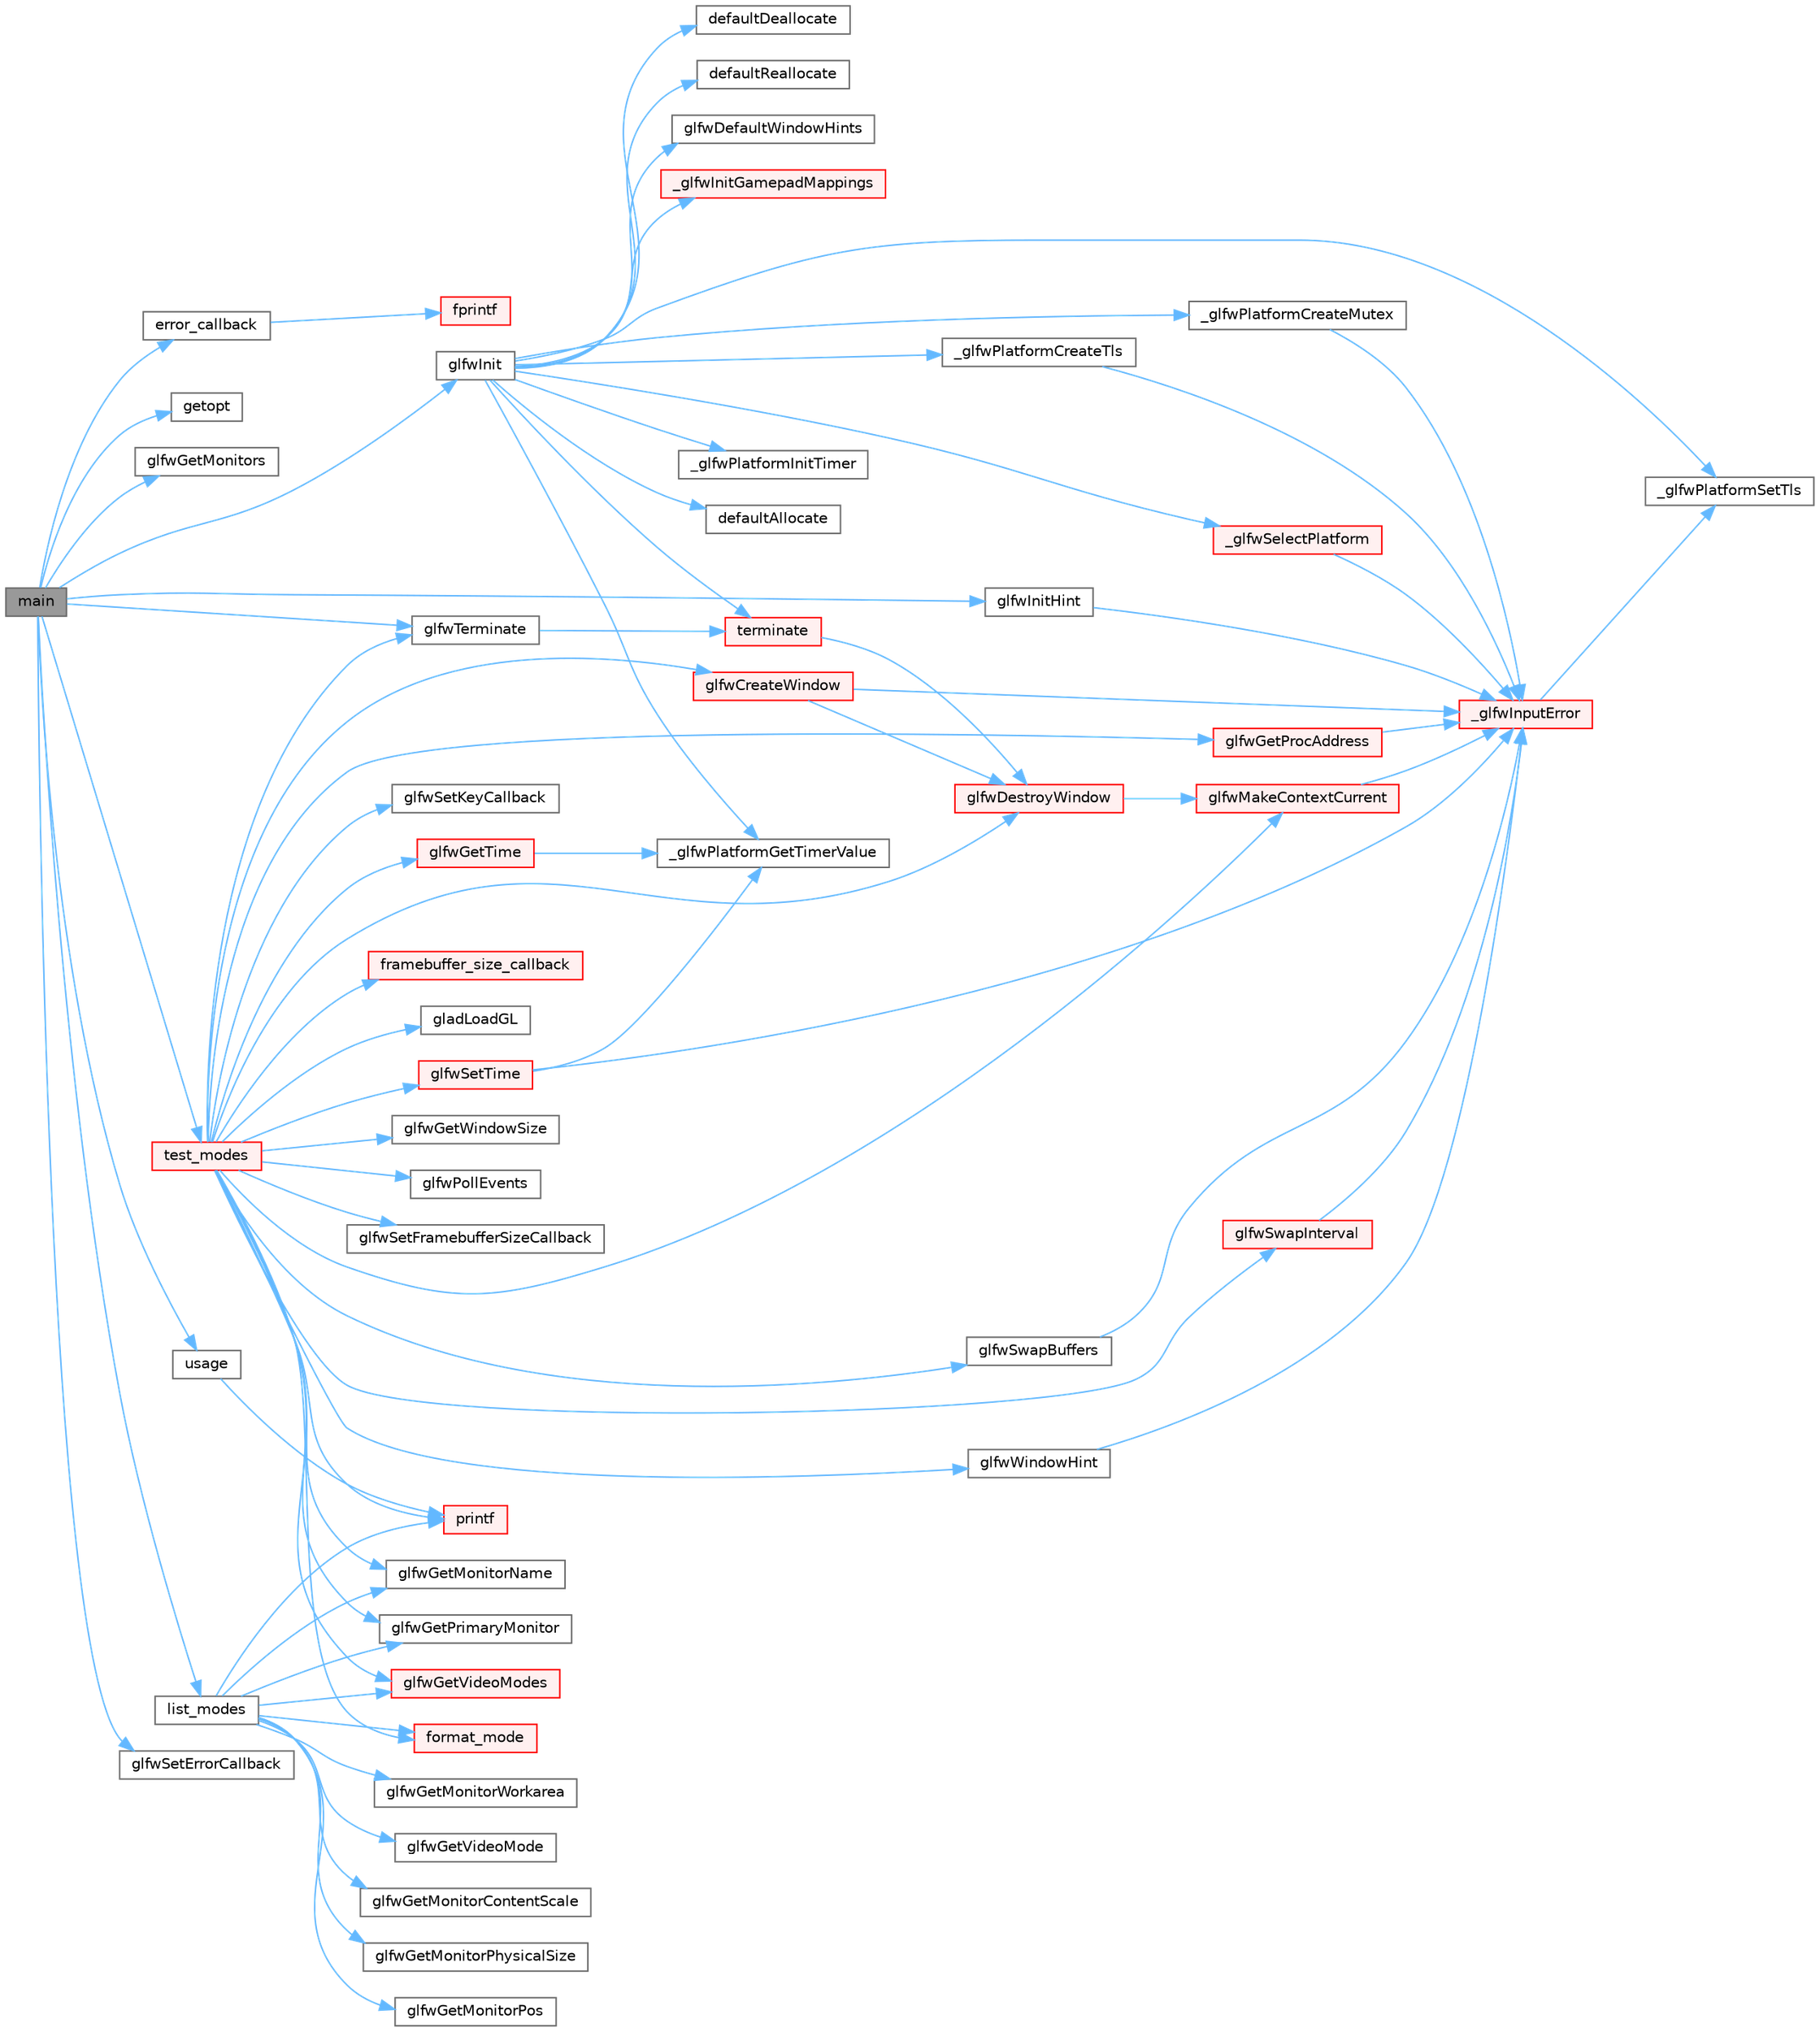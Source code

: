 digraph "main"
{
 // LATEX_PDF_SIZE
  bgcolor="transparent";
  edge [fontname=Helvetica,fontsize=10,labelfontname=Helvetica,labelfontsize=10];
  node [fontname=Helvetica,fontsize=10,shape=box,height=0.2,width=0.4];
  rankdir="LR";
  Node1 [id="Node000001",label="main",height=0.2,width=0.4,color="gray40", fillcolor="grey60", style="filled", fontcolor="black",tooltip=" "];
  Node1 -> Node2 [id="edge1_Node000001_Node000002",color="steelblue1",style="solid",tooltip=" "];
  Node2 [id="Node000002",label="error_callback",height=0.2,width=0.4,color="grey40", fillcolor="white", style="filled",URL="$heightmap_8c.html#a6e6d1771a9242858811be0a3569838fa",tooltip=" "];
  Node2 -> Node3 [id="edge2_Node000002_Node000003",color="steelblue1",style="solid",tooltip=" "];
  Node3 [id="Node000003",label="fprintf",height=0.2,width=0.4,color="red", fillcolor="#FFF0F0", style="filled",URL="$printf_8h.html#a9f315126362cae9675de1642105e631e",tooltip=" "];
  Node1 -> Node36 [id="edge3_Node000001_Node000036",color="steelblue1",style="solid",tooltip=" "];
  Node36 [id="Node000036",label="getopt",height=0.2,width=0.4,color="grey40", fillcolor="white", style="filled",URL="$getopt_8c.html#a5ffa4c677fc71cecd94f140ef9db624c",tooltip=" "];
  Node1 -> Node37 [id="edge4_Node000001_Node000037",color="steelblue1",style="solid",tooltip=" "];
  Node37 [id="Node000037",label="glfwGetMonitors",height=0.2,width=0.4,color="grey40", fillcolor="white", style="filled",URL="$group__monitor.html#ga8c78e5db186ee10d00c053faf81998af",tooltip="Returns the currently connected monitors."];
  Node1 -> Node38 [id="edge5_Node000001_Node000038",color="steelblue1",style="solid",tooltip=" "];
  Node38 [id="Node000038",label="glfwInit",height=0.2,width=0.4,color="grey40", fillcolor="white", style="filled",URL="$group__init.html#gab41771f0215a2e0afb4cf1cf98082d40",tooltip="Initializes the GLFW library."];
  Node38 -> Node39 [id="edge6_Node000038_Node000039",color="steelblue1",style="solid",tooltip=" "];
  Node39 [id="Node000039",label="_glfwInitGamepadMappings",height=0.2,width=0.4,color="red", fillcolor="#FFF0F0", style="filled",URL="$input_8c.html#a1dab257a37caa6b39cfe9924c2487db6",tooltip=" "];
  Node38 -> Node47 [id="edge7_Node000038_Node000047",color="steelblue1",style="solid",tooltip=" "];
  Node47 [id="Node000047",label="_glfwPlatformCreateMutex",height=0.2,width=0.4,color="grey40", fillcolor="white", style="filled",URL="$posix__thread_8c.html#a6c5f30449fe62f561c9b01f839ec0438",tooltip=" "];
  Node47 -> Node41 [id="edge8_Node000047_Node000041",color="steelblue1",style="solid",tooltip=" "];
  Node41 [id="Node000041",label="_glfwInputError",height=0.2,width=0.4,color="red", fillcolor="#FFF0F0", style="filled",URL="$glfw_2src_2init_8c.html#a3287b282ec57a4a89127ae51f49f10f5",tooltip=" "];
  Node41 -> Node44 [id="edge9_Node000041_Node000044",color="steelblue1",style="solid",tooltip=" "];
  Node44 [id="Node000044",label="_glfwPlatformSetTls",height=0.2,width=0.4,color="grey40", fillcolor="white", style="filled",URL="$posix__thread_8c.html#a302f48b6d4dba6b3579449d8a43cfae7",tooltip=" "];
  Node38 -> Node48 [id="edge10_Node000038_Node000048",color="steelblue1",style="solid",tooltip=" "];
  Node48 [id="Node000048",label="_glfwPlatformCreateTls",height=0.2,width=0.4,color="grey40", fillcolor="white", style="filled",URL="$posix__thread_8c.html#afad94d57290ac85fbece14f93c41754f",tooltip=" "];
  Node48 -> Node41 [id="edge11_Node000048_Node000041",color="steelblue1",style="solid",tooltip=" "];
  Node38 -> Node49 [id="edge12_Node000038_Node000049",color="steelblue1",style="solid",tooltip=" "];
  Node49 [id="Node000049",label="_glfwPlatformGetTimerValue",height=0.2,width=0.4,color="grey40", fillcolor="white", style="filled",URL="$posix__time_8c.html#a5ee7e09b380d3afdd3c2738b726a2a6e",tooltip=" "];
  Node38 -> Node50 [id="edge13_Node000038_Node000050",color="steelblue1",style="solid",tooltip=" "];
  Node50 [id="Node000050",label="_glfwPlatformInitTimer",height=0.2,width=0.4,color="grey40", fillcolor="white", style="filled",URL="$posix__time_8c.html#a6029c1379e357d7b4e8836e1c1ad2fa2",tooltip=" "];
  Node38 -> Node44 [id="edge14_Node000038_Node000044",color="steelblue1",style="solid",tooltip=" "];
  Node38 -> Node51 [id="edge15_Node000038_Node000051",color="steelblue1",style="solid",tooltip=" "];
  Node51 [id="Node000051",label="_glfwSelectPlatform",height=0.2,width=0.4,color="red", fillcolor="#FFF0F0", style="filled",URL="$platform_8c.html#ac0e7d5f9c3735b1959f87e959b90ce53",tooltip=" "];
  Node51 -> Node41 [id="edge16_Node000051_Node000041",color="steelblue1",style="solid",tooltip=" "];
  Node38 -> Node186 [id="edge17_Node000038_Node000186",color="steelblue1",style="solid",tooltip=" "];
  Node186 [id="Node000186",label="defaultAllocate",height=0.2,width=0.4,color="grey40", fillcolor="white", style="filled",URL="$glfw_2src_2init_8c.html#a84bc7140bca4ebe2e32016f87e1a3e19",tooltip=" "];
  Node38 -> Node187 [id="edge18_Node000038_Node000187",color="steelblue1",style="solid",tooltip=" "];
  Node187 [id="Node000187",label="defaultDeallocate",height=0.2,width=0.4,color="grey40", fillcolor="white", style="filled",URL="$glfw_2src_2init_8c.html#a81fde93f12ddf3ac12ffec825358ef9b",tooltip=" "];
  Node38 -> Node188 [id="edge19_Node000038_Node000188",color="steelblue1",style="solid",tooltip=" "];
  Node188 [id="Node000188",label="defaultReallocate",height=0.2,width=0.4,color="grey40", fillcolor="white", style="filled",URL="$glfw_2src_2init_8c.html#ad57bef403de5abe0338b4c1b8a7650fb",tooltip=" "];
  Node38 -> Node189 [id="edge20_Node000038_Node000189",color="steelblue1",style="solid",tooltip=" "];
  Node189 [id="Node000189",label="glfwDefaultWindowHints",height=0.2,width=0.4,color="grey40", fillcolor="white", style="filled",URL="$group__window.html#ga8050ddceed9dc6bd9d3aa35666195cd4",tooltip="Resets all window hints to their default values."];
  Node38 -> Node190 [id="edge21_Node000038_Node000190",color="steelblue1",style="solid",tooltip=" "];
  Node190 [id="Node000190",label="terminate",height=0.2,width=0.4,color="red", fillcolor="#FFF0F0", style="filled",URL="$glfw_2src_2init_8c.html#ae5a773506a43a9bc54bce503f234c209",tooltip=" "];
  Node190 -> Node196 [id="edge22_Node000190_Node000196",color="steelblue1",style="solid",tooltip=" "];
  Node196 [id="Node000196",label="glfwDestroyWindow",height=0.2,width=0.4,color="red", fillcolor="#FFF0F0", style="filled",URL="$group__window.html#ga806747476b7247d292be3711c323ea10",tooltip="Destroys the specified window and its context."];
  Node196 -> Node97 [id="edge23_Node000196_Node000097",color="steelblue1",style="solid",tooltip=" "];
  Node97 [id="Node000097",label="glfwMakeContextCurrent",height=0.2,width=0.4,color="red", fillcolor="#FFF0F0", style="filled",URL="$group__context.html#gafd76c93e15ec8b0b90506a9936a46185",tooltip="Makes the context of the specified window current for the calling thread."];
  Node97 -> Node41 [id="edge24_Node000097_Node000041",color="steelblue1",style="solid",tooltip=" "];
  Node1 -> Node197 [id="edge25_Node000001_Node000197",color="steelblue1",style="solid",tooltip=" "];
  Node197 [id="Node000197",label="glfwInitHint",height=0.2,width=0.4,color="grey40", fillcolor="white", style="filled",URL="$group__init.html#gac85e41aab1c2bd6fc740f4377d9e7e9f",tooltip="Sets the specified init hint to the desired value."];
  Node197 -> Node41 [id="edge26_Node000197_Node000041",color="steelblue1",style="solid",tooltip=" "];
  Node1 -> Node198 [id="edge27_Node000001_Node000198",color="steelblue1",style="solid",tooltip=" "];
  Node198 [id="Node000198",label="glfwSetErrorCallback",height=0.2,width=0.4,color="grey40", fillcolor="white", style="filled",URL="$group__init.html#ga746e2757d069eaea423349aca6ae097a",tooltip="Sets the error callback."];
  Node1 -> Node199 [id="edge28_Node000001_Node000199",color="steelblue1",style="solid",tooltip=" "];
  Node199 [id="Node000199",label="glfwTerminate",height=0.2,width=0.4,color="grey40", fillcolor="white", style="filled",URL="$group__init.html#gafd90e6fd4819ea9e22e5e739519a6504",tooltip="Terminates the GLFW library."];
  Node199 -> Node190 [id="edge29_Node000199_Node000190",color="steelblue1",style="solid",tooltip=" "];
  Node1 -> Node200 [id="edge30_Node000001_Node000200",color="steelblue1",style="solid",tooltip=" "];
  Node200 [id="Node000200",label="list_modes",height=0.2,width=0.4,color="grey40", fillcolor="white", style="filled",URL="$monitors_8c.html#aec9cf93a202564806516ac01f5424e1b",tooltip=" "];
  Node200 -> Node201 [id="edge31_Node000200_Node000201",color="steelblue1",style="solid",tooltip=" "];
  Node201 [id="Node000201",label="format_mode",height=0.2,width=0.4,color="red", fillcolor="#FFF0F0", style="filled",URL="$monitors_8c.html#a2d138402d2144b5d4929151ad53d0614",tooltip=" "];
  Node200 -> Node203 [id="edge32_Node000200_Node000203",color="steelblue1",style="solid",tooltip=" "];
  Node203 [id="Node000203",label="glfwGetMonitorContentScale",height=0.2,width=0.4,color="grey40", fillcolor="white", style="filled",URL="$group__monitor.html#ga28d856d94bea2ce8f09a67bb0346aaff",tooltip="Retrieves the content scale for the specified monitor."];
  Node200 -> Node204 [id="edge33_Node000200_Node000204",color="steelblue1",style="solid",tooltip=" "];
  Node204 [id="Node000204",label="glfwGetMonitorName",height=0.2,width=0.4,color="grey40", fillcolor="white", style="filled",URL="$group__monitor.html#ga6d0ee079c807cd123b56dc3fc01e8fd9",tooltip="Returns the name of the specified monitor."];
  Node200 -> Node205 [id="edge34_Node000200_Node000205",color="steelblue1",style="solid",tooltip=" "];
  Node205 [id="Node000205",label="glfwGetMonitorPhysicalSize",height=0.2,width=0.4,color="grey40", fillcolor="white", style="filled",URL="$group__monitor.html#gad0e93a9e42b32394369cabbbdc1ab702",tooltip="Returns the physical size of the monitor."];
  Node200 -> Node206 [id="edge35_Node000200_Node000206",color="steelblue1",style="solid",tooltip=" "];
  Node206 [id="Node000206",label="glfwGetMonitorPos",height=0.2,width=0.4,color="grey40", fillcolor="white", style="filled",URL="$group__monitor.html#ga45b5481a614ad7beb2aade9746d07563",tooltip="Returns the position of the monitor's viewport on the virtual screen."];
  Node200 -> Node207 [id="edge36_Node000200_Node000207",color="steelblue1",style="solid",tooltip=" "];
  Node207 [id="Node000207",label="glfwGetMonitorWorkarea",height=0.2,width=0.4,color="grey40", fillcolor="white", style="filled",URL="$group__monitor.html#ga5a3ac0f6e3786df47aabccfb5760b31d",tooltip="Retrieves the work area of the monitor."];
  Node200 -> Node208 [id="edge37_Node000200_Node000208",color="steelblue1",style="solid",tooltip=" "];
  Node208 [id="Node000208",label="glfwGetPrimaryMonitor",height=0.2,width=0.4,color="grey40", fillcolor="white", style="filled",URL="$group__monitor.html#ga34befff4f9f0fae09dd8de6fb0eb4f3e",tooltip="Returns the primary monitor."];
  Node200 -> Node209 [id="edge38_Node000200_Node000209",color="steelblue1",style="solid",tooltip=" "];
  Node209 [id="Node000209",label="glfwGetVideoMode",height=0.2,width=0.4,color="grey40", fillcolor="white", style="filled",URL="$group__monitor.html#ga21f7f60de4f4d0fa360c7ad159b75c9e",tooltip="Returns the current mode of the specified monitor."];
  Node200 -> Node210 [id="edge39_Node000200_Node000210",color="steelblue1",style="solid",tooltip=" "];
  Node210 [id="Node000210",label="glfwGetVideoModes",height=0.2,width=0.4,color="red", fillcolor="#FFF0F0", style="filled",URL="$group__monitor.html#ga7eaea6132f15e9b5d47eb94f88547f79",tooltip="Returns the available video modes for the specified monitor."];
  Node200 -> Node213 [id="edge40_Node000200_Node000213",color="steelblue1",style="solid",tooltip=" "];
  Node213 [id="Node000213",label="printf",height=0.2,width=0.4,color="red", fillcolor="#FFF0F0", style="filled",URL="$printf_8h.html#aee3ed3a831f25f07e7be3919fff2203a",tooltip=" "];
  Node1 -> Node214 [id="edge41_Node000001_Node000214",color="steelblue1",style="solid",tooltip=" "];
  Node214 [id="Node000214",label="test_modes",height=0.2,width=0.4,color="red", fillcolor="#FFF0F0", style="filled",URL="$monitors_8c.html#a2cdd6ca14643e39feb1aae95743ce49a",tooltip=" "];
  Node214 -> Node201 [id="edge42_Node000214_Node000201",color="steelblue1",style="solid",tooltip=" "];
  Node214 -> Node215 [id="edge43_Node000214_Node000215",color="steelblue1",style="solid",tooltip=" "];
  Node215 [id="Node000215",label="framebuffer_size_callback",height=0.2,width=0.4,color="red", fillcolor="#FFF0F0", style="filled",URL="$wave_8c.html#a5180f7bf2b71421af837035824a8c8ac",tooltip=" "];
  Node214 -> Node217 [id="edge44_Node000214_Node000217",color="steelblue1",style="solid",tooltip=" "];
  Node217 [id="Node000217",label="gladLoadGL",height=0.2,width=0.4,color="grey40", fillcolor="white", style="filled",URL="$gl_8h.html#a7994567e82772589f6e507f74300bac0",tooltip=" "];
  Node214 -> Node218 [id="edge45_Node000214_Node000218",color="steelblue1",style="solid",tooltip=" "];
  Node218 [id="Node000218",label="glfwCreateWindow",height=0.2,width=0.4,color="red", fillcolor="#FFF0F0", style="filled",URL="$group__window.html#gaaccd00fafe81e2db94e8cdf55721e055",tooltip="Creates a window and its associated context."];
  Node218 -> Node41 [id="edge46_Node000218_Node000041",color="steelblue1",style="solid",tooltip=" "];
  Node218 -> Node196 [id="edge47_Node000218_Node000196",color="steelblue1",style="solid",tooltip=" "];
  Node214 -> Node196 [id="edge48_Node000214_Node000196",color="steelblue1",style="solid",tooltip=" "];
  Node214 -> Node204 [id="edge49_Node000214_Node000204",color="steelblue1",style="solid",tooltip=" "];
  Node214 -> Node208 [id="edge50_Node000214_Node000208",color="steelblue1",style="solid",tooltip=" "];
  Node214 -> Node220 [id="edge51_Node000214_Node000220",color="steelblue1",style="solid",tooltip=" "];
  Node220 [id="Node000220",label="glfwGetProcAddress",height=0.2,width=0.4,color="red", fillcolor="#FFF0F0", style="filled",URL="$group__context.html#ga0e8af175218929615c16e74938c10f2a",tooltip="Returns the address of the specified function for the current context."];
  Node220 -> Node41 [id="edge52_Node000220_Node000041",color="steelblue1",style="solid",tooltip=" "];
  Node214 -> Node221 [id="edge53_Node000214_Node000221",color="steelblue1",style="solid",tooltip=" "];
  Node221 [id="Node000221",label="glfwGetTime",height=0.2,width=0.4,color="red", fillcolor="#FFF0F0", style="filled",URL="$group__input.html#ga03d4a1039b8662c71eeb40beea8cb622",tooltip="Returns the GLFW time."];
  Node221 -> Node49 [id="edge54_Node000221_Node000049",color="steelblue1",style="solid",tooltip=" "];
  Node214 -> Node210 [id="edge55_Node000214_Node000210",color="steelblue1",style="solid",tooltip=" "];
  Node214 -> Node223 [id="edge56_Node000214_Node000223",color="steelblue1",style="solid",tooltip=" "];
  Node223 [id="Node000223",label="glfwGetWindowSize",height=0.2,width=0.4,color="grey40", fillcolor="white", style="filled",URL="$group__window.html#ga7feb769ebb3f3d21579b5a3fb07be76e",tooltip="Retrieves the size of the content area of the specified window."];
  Node214 -> Node97 [id="edge57_Node000214_Node000097",color="steelblue1",style="solid",tooltip=" "];
  Node214 -> Node224 [id="edge58_Node000214_Node000224",color="steelblue1",style="solid",tooltip=" "];
  Node224 [id="Node000224",label="glfwPollEvents",height=0.2,width=0.4,color="grey40", fillcolor="white", style="filled",URL="$group__window.html#ga872d16e4c77f58c0436f356255920cfc",tooltip="Processes all pending events."];
  Node214 -> Node225 [id="edge59_Node000214_Node000225",color="steelblue1",style="solid",tooltip=" "];
  Node225 [id="Node000225",label="glfwSetFramebufferSizeCallback",height=0.2,width=0.4,color="grey40", fillcolor="white", style="filled",URL="$group__window.html#ga41d69f9f263d7b33ea03cf58772b4ea0",tooltip="Sets the framebuffer resize callback for the specified window."];
  Node214 -> Node226 [id="edge60_Node000214_Node000226",color="steelblue1",style="solid",tooltip=" "];
  Node226 [id="Node000226",label="glfwSetKeyCallback",height=0.2,width=0.4,color="grey40", fillcolor="white", style="filled",URL="$group__input.html#gaa4cbcb81b939b8800e44cea971ddae47",tooltip="Sets the key callback."];
  Node214 -> Node227 [id="edge61_Node000214_Node000227",color="steelblue1",style="solid",tooltip=" "];
  Node227 [id="Node000227",label="glfwSetTime",height=0.2,width=0.4,color="red", fillcolor="#FFF0F0", style="filled",URL="$group__input.html#ga94360a3628a09f32708f83cc3fa48590",tooltip="Sets the GLFW time."];
  Node227 -> Node41 [id="edge62_Node000227_Node000041",color="steelblue1",style="solid",tooltip=" "];
  Node227 -> Node49 [id="edge63_Node000227_Node000049",color="steelblue1",style="solid",tooltip=" "];
  Node214 -> Node228 [id="edge64_Node000214_Node000228",color="steelblue1",style="solid",tooltip=" "];
  Node228 [id="Node000228",label="glfwSwapBuffers",height=0.2,width=0.4,color="grey40", fillcolor="white", style="filled",URL="$group__window.html#gafb827800eedbfcbc97b1e5408df668d7",tooltip="Swaps the front and back buffers of the specified window."];
  Node228 -> Node41 [id="edge65_Node000228_Node000041",color="steelblue1",style="solid",tooltip=" "];
  Node214 -> Node229 [id="edge66_Node000214_Node000229",color="steelblue1",style="solid",tooltip=" "];
  Node229 [id="Node000229",label="glfwSwapInterval",height=0.2,width=0.4,color="red", fillcolor="#FFF0F0", style="filled",URL="$group__context.html#ga12a595c06947cec4967c6e1f14210a8a",tooltip="Sets the swap interval for the current context."];
  Node229 -> Node41 [id="edge67_Node000229_Node000041",color="steelblue1",style="solid",tooltip=" "];
  Node214 -> Node199 [id="edge68_Node000214_Node000199",color="steelblue1",style="solid",tooltip=" "];
  Node214 -> Node230 [id="edge69_Node000214_Node000230",color="steelblue1",style="solid",tooltip=" "];
  Node230 [id="Node000230",label="glfwWindowHint",height=0.2,width=0.4,color="grey40", fillcolor="white", style="filled",URL="$group__window.html#ga69c40728499720bef8a49aa925ea0efa",tooltip="Sets the specified window hint to the desired value."];
  Node230 -> Node41 [id="edge70_Node000230_Node000041",color="steelblue1",style="solid",tooltip=" "];
  Node214 -> Node213 [id="edge71_Node000214_Node000213",color="steelblue1",style="solid",tooltip=" "];
  Node1 -> Node236 [id="edge72_Node000001_Node000236",color="steelblue1",style="solid",tooltip=" "];
  Node236 [id="Node000236",label="usage",height=0.2,width=0.4,color="grey40", fillcolor="white", style="filled",URL="$monitors_8c.html#ad96d407a911fbb914fa8e4cfbf2faf0f",tooltip=" "];
  Node236 -> Node213 [id="edge73_Node000236_Node000213",color="steelblue1",style="solid",tooltip=" "];
}
